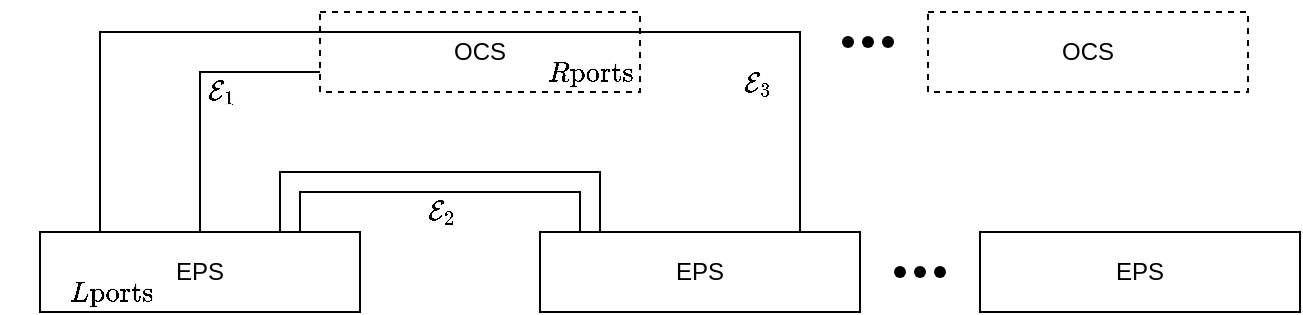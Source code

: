<mxfile version="14.8.1" type="github"><diagram id="ZszxRvxk-ympc6w_CJFQ" name="第 1 页"><mxGraphModel dx="984" dy="510" grid="1" gridSize="10" guides="1" tooltips="1" connect="1" arrows="1" fold="1" page="1" pageScale="1" pageWidth="827" pageHeight="1169" math="1" shadow="0"><root><mxCell id="0"/><mxCell id="1" parent="0"/><mxCell id="22tZc5yrOO7TMLLXUvBc-4" value="" style="edgeStyle=orthogonalEdgeStyle;rounded=0;orthogonalLoop=1;jettySize=auto;html=1;endArrow=none;endFill=0;" edge="1" parent="1" source="22tZc5yrOO7TMLLXUvBc-1" target="22tZc5yrOO7TMLLXUvBc-2"><mxGeometry relative="1" as="geometry"><Array as="points"><mxPoint x="140" y="220"/><mxPoint x="300" y="220"/></Array></mxGeometry></mxCell><mxCell id="22tZc5yrOO7TMLLXUvBc-8" value="" style="edgeStyle=orthogonalEdgeStyle;rounded=0;orthogonalLoop=1;jettySize=auto;html=1;endArrow=none;endFill=0;entryX=0;entryY=0.75;entryDx=0;entryDy=0;" edge="1" parent="1" source="22tZc5yrOO7TMLLXUvBc-1" target="22tZc5yrOO7TMLLXUvBc-3"><mxGeometry relative="1" as="geometry"><mxPoint x="150" y="150" as="targetPoint"/><Array as="points"><mxPoint x="100" y="170"/></Array></mxGeometry></mxCell><mxCell id="22tZc5yrOO7TMLLXUvBc-1" value="EPS" style="whiteSpace=wrap;html=1;" vertex="1" parent="1"><mxGeometry x="20" y="250" width="160" height="40" as="geometry"/></mxCell><mxCell id="22tZc5yrOO7TMLLXUvBc-2" value="EPS" style="whiteSpace=wrap;html=1;" vertex="1" parent="1"><mxGeometry x="270" y="250" width="160" height="40" as="geometry"/></mxCell><mxCell id="22tZc5yrOO7TMLLXUvBc-3" value="OCS" style="whiteSpace=wrap;html=1;dashed=1;" vertex="1" parent="1"><mxGeometry x="160" y="140" width="160" height="40" as="geometry"/></mxCell><mxCell id="22tZc5yrOO7TMLLXUvBc-5" value="" style="edgeStyle=orthogonalEdgeStyle;rounded=0;orthogonalLoop=1;jettySize=auto;html=1;endArrow=none;endFill=0;" edge="1" parent="1"><mxGeometry relative="1" as="geometry"><mxPoint x="90" y="250" as="sourcePoint"/><mxPoint x="340" y="250" as="targetPoint"/><Array as="points"><mxPoint x="150" y="250"/><mxPoint x="150" y="230"/><mxPoint x="290" y="230"/><mxPoint x="290" y="250"/></Array></mxGeometry></mxCell><mxCell id="22tZc5yrOO7TMLLXUvBc-6" value="&lt;div&gt;$$\mathcal{E}_2$$&lt;/div&gt;" style="text;html=1;align=center;verticalAlign=middle;resizable=0;points=[];autosize=1;strokeColor=none;" vertex="1" parent="1"><mxGeometry x="160" y="230" width="120" height="20" as="geometry"/></mxCell><mxCell id="22tZc5yrOO7TMLLXUvBc-9" value="&lt;div&gt;$$\mathcal{E}_1$$&lt;/div&gt;" style="text;html=1;align=center;verticalAlign=middle;resizable=0;points=[];autosize=1;strokeColor=none;" vertex="1" parent="1"><mxGeometry x="50" y="170" width="120" height="20" as="geometry"/></mxCell><mxCell id="22tZc5yrOO7TMLLXUvBc-10" value="" style="edgeStyle=orthogonalEdgeStyle;rounded=0;orthogonalLoop=1;jettySize=auto;html=1;endArrow=none;endFill=0;" edge="1" parent="1"><mxGeometry relative="1" as="geometry"><mxPoint x="50" y="250" as="sourcePoint"/><mxPoint x="400" y="250" as="targetPoint"/><Array as="points"><mxPoint x="50" y="150"/><mxPoint x="400" y="150"/><mxPoint x="400" y="250"/></Array></mxGeometry></mxCell><mxCell id="22tZc5yrOO7TMLLXUvBc-12" value="&lt;div&gt;$$\mathcal{E}_3$$&lt;/div&gt;" style="text;whiteSpace=wrap;html=1;" vertex="1" parent="1"><mxGeometry x="370" y="150" width="30" height="10" as="geometry"/></mxCell><mxCell id="22tZc5yrOO7TMLLXUvBc-13" value="$$L \text{ports}$$" style="text;html=1;align=center;verticalAlign=middle;resizable=0;points=[];autosize=1;strokeColor=none;" vertex="1" parent="1"><mxGeometry y="270" width="110" height="20" as="geometry"/></mxCell><mxCell id="22tZc5yrOO7TMLLXUvBc-14" value="$$R \text{ports}$$" style="text;html=1;align=center;verticalAlign=middle;resizable=0;points=[];autosize=1;strokeColor=none;" vertex="1" parent="1"><mxGeometry x="240" y="160" width="110" height="20" as="geometry"/></mxCell><mxCell id="22tZc5yrOO7TMLLXUvBc-15" value="EPS" style="whiteSpace=wrap;html=1;" vertex="1" parent="1"><mxGeometry x="490" y="250" width="160" height="40" as="geometry"/></mxCell><mxCell id="22tZc5yrOO7TMLLXUvBc-17" value="" style="shape=waypoint;sketch=0;size=6;pointerEvents=1;points=[];fillColor=none;resizable=0;rotatable=0;perimeter=centerPerimeter;snapToPoint=1;dashed=1;" vertex="1" parent="1"><mxGeometry x="430" y="250" width="40" height="40" as="geometry"/></mxCell><mxCell id="22tZc5yrOO7TMLLXUvBc-18" value="" style="shape=waypoint;sketch=0;size=6;pointerEvents=1;points=[];fillColor=none;resizable=0;rotatable=0;perimeter=centerPerimeter;snapToPoint=1;dashed=1;" vertex="1" parent="1"><mxGeometry x="440" y="250" width="40" height="40" as="geometry"/></mxCell><mxCell id="22tZc5yrOO7TMLLXUvBc-19" value="" style="shape=waypoint;sketch=0;size=6;pointerEvents=1;points=[];fillColor=none;resizable=0;rotatable=0;perimeter=centerPerimeter;snapToPoint=1;dashed=1;" vertex="1" parent="1"><mxGeometry x="450" y="250" width="40" height="40" as="geometry"/></mxCell><mxCell id="22tZc5yrOO7TMLLXUvBc-21" value="" style="shape=waypoint;sketch=0;size=6;pointerEvents=1;points=[];fillColor=none;resizable=0;rotatable=0;perimeter=centerPerimeter;snapToPoint=1;dashed=1;" vertex="1" parent="1"><mxGeometry x="414" y="135" width="40" height="40" as="geometry"/></mxCell><mxCell id="22tZc5yrOO7TMLLXUvBc-22" value="" style="shape=waypoint;sketch=0;size=6;pointerEvents=1;points=[];fillColor=none;resizable=0;rotatable=0;perimeter=centerPerimeter;snapToPoint=1;dashed=1;" vertex="1" parent="1"><mxGeometry x="424" y="135" width="40" height="40" as="geometry"/></mxCell><mxCell id="22tZc5yrOO7TMLLXUvBc-23" value="" style="shape=waypoint;sketch=0;size=6;pointerEvents=1;points=[];fillColor=none;resizable=0;rotatable=0;perimeter=centerPerimeter;snapToPoint=1;dashed=1;" vertex="1" parent="1"><mxGeometry x="404" y="135" width="40" height="40" as="geometry"/></mxCell><mxCell id="22tZc5yrOO7TMLLXUvBc-24" value="OCS" style="whiteSpace=wrap;html=1;dashed=1;" vertex="1" parent="1"><mxGeometry x="464" y="140" width="160" height="40" as="geometry"/></mxCell></root></mxGraphModel></diagram></mxfile>